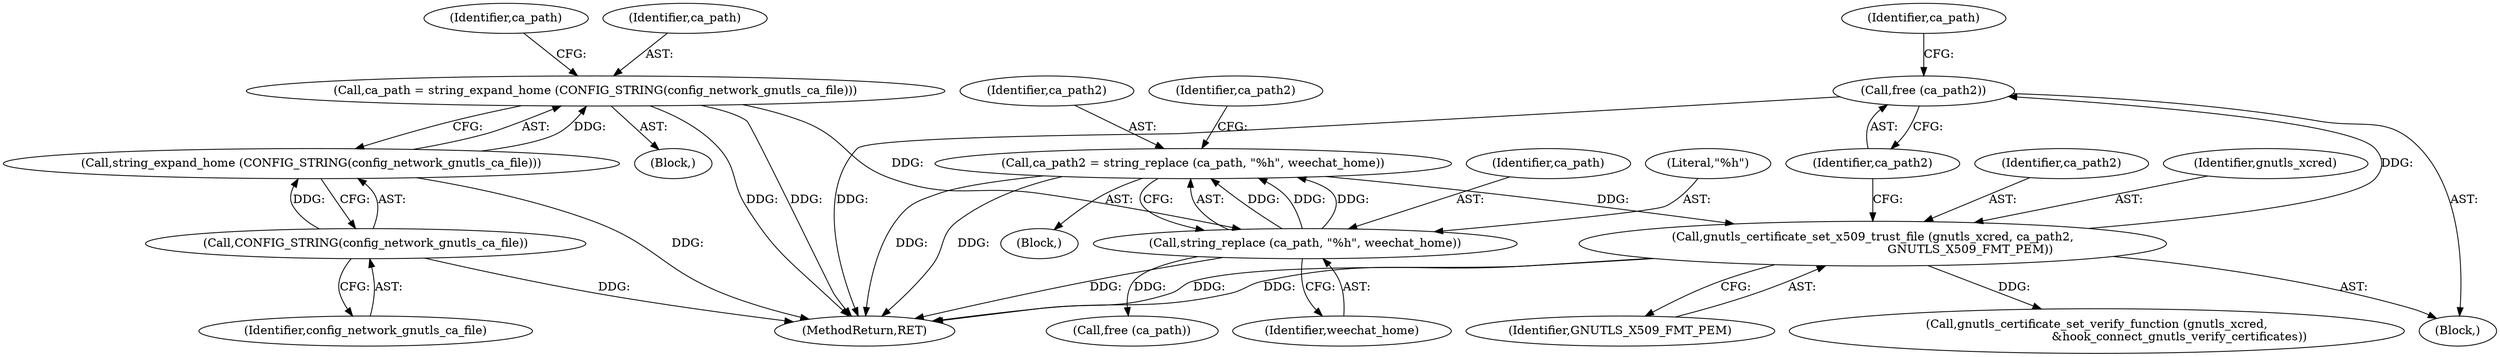 digraph "0_savannah_c265cad1c95b84abfd4e8d861f25926ef13b5d91_0@API" {
"1000129" [label="(Call,free (ca_path2))"];
"1000125" [label="(Call,gnutls_certificate_set_x509_trust_file (gnutls_xcred, ca_path2,\n                                                    GNUTLS_X509_FMT_PEM))"];
"1000116" [label="(Call,ca_path2 = string_replace (ca_path, \"%h\", weechat_home))"];
"1000118" [label="(Call,string_replace (ca_path, \"%h\", weechat_home))"];
"1000108" [label="(Call,ca_path = string_expand_home (CONFIG_STRING(config_network_gnutls_ca_file)))"];
"1000110" [label="(Call,string_expand_home (CONFIG_STRING(config_network_gnutls_ca_file)))"];
"1000111" [label="(Call,CONFIG_STRING(config_network_gnutls_ca_file))"];
"1000128" [label="(Identifier,GNUTLS_X509_FMT_PEM)"];
"1000101" [label="(Block,)"];
"1000110" [label="(Call,string_expand_home (CONFIG_STRING(config_network_gnutls_ca_file)))"];
"1000112" [label="(Identifier,config_network_gnutls_ca_file)"];
"1000119" [label="(Identifier,ca_path)"];
"1000117" [label="(Identifier,ca_path2)"];
"1000109" [label="(Identifier,ca_path)"];
"1000120" [label="(Literal,\"%h\")"];
"1000108" [label="(Call,ca_path = string_expand_home (CONFIG_STRING(config_network_gnutls_ca_file)))"];
"1000152" [label="(MethodReturn,RET)"];
"1000125" [label="(Call,gnutls_certificate_set_x509_trust_file (gnutls_xcred, ca_path2,\n                                                    GNUTLS_X509_FMT_PEM))"];
"1000131" [label="(Call,free (ca_path))"];
"1000116" [label="(Call,ca_path2 = string_replace (ca_path, \"%h\", weechat_home))"];
"1000127" [label="(Identifier,ca_path2)"];
"1000132" [label="(Identifier,ca_path)"];
"1000118" [label="(Call,string_replace (ca_path, \"%h\", weechat_home))"];
"1000115" [label="(Block,)"];
"1000121" [label="(Identifier,weechat_home)"];
"1000114" [label="(Identifier,ca_path)"];
"1000123" [label="(Identifier,ca_path2)"];
"1000133" [label="(Call,gnutls_certificate_set_verify_function (gnutls_xcred,\n                                            &hook_connect_gnutls_verify_certificates))"];
"1000130" [label="(Identifier,ca_path2)"];
"1000124" [label="(Block,)"];
"1000129" [label="(Call,free (ca_path2))"];
"1000126" [label="(Identifier,gnutls_xcred)"];
"1000111" [label="(Call,CONFIG_STRING(config_network_gnutls_ca_file))"];
"1000129" -> "1000124"  [label="AST: "];
"1000129" -> "1000130"  [label="CFG: "];
"1000130" -> "1000129"  [label="AST: "];
"1000132" -> "1000129"  [label="CFG: "];
"1000129" -> "1000152"  [label="DDG: "];
"1000125" -> "1000129"  [label="DDG: "];
"1000125" -> "1000124"  [label="AST: "];
"1000125" -> "1000128"  [label="CFG: "];
"1000126" -> "1000125"  [label="AST: "];
"1000127" -> "1000125"  [label="AST: "];
"1000128" -> "1000125"  [label="AST: "];
"1000130" -> "1000125"  [label="CFG: "];
"1000125" -> "1000152"  [label="DDG: "];
"1000125" -> "1000152"  [label="DDG: "];
"1000116" -> "1000125"  [label="DDG: "];
"1000125" -> "1000133"  [label="DDG: "];
"1000116" -> "1000115"  [label="AST: "];
"1000116" -> "1000118"  [label="CFG: "];
"1000117" -> "1000116"  [label="AST: "];
"1000118" -> "1000116"  [label="AST: "];
"1000123" -> "1000116"  [label="CFG: "];
"1000116" -> "1000152"  [label="DDG: "];
"1000116" -> "1000152"  [label="DDG: "];
"1000118" -> "1000116"  [label="DDG: "];
"1000118" -> "1000116"  [label="DDG: "];
"1000118" -> "1000116"  [label="DDG: "];
"1000118" -> "1000121"  [label="CFG: "];
"1000119" -> "1000118"  [label="AST: "];
"1000120" -> "1000118"  [label="AST: "];
"1000121" -> "1000118"  [label="AST: "];
"1000118" -> "1000152"  [label="DDG: "];
"1000108" -> "1000118"  [label="DDG: "];
"1000118" -> "1000131"  [label="DDG: "];
"1000108" -> "1000101"  [label="AST: "];
"1000108" -> "1000110"  [label="CFG: "];
"1000109" -> "1000108"  [label="AST: "];
"1000110" -> "1000108"  [label="AST: "];
"1000114" -> "1000108"  [label="CFG: "];
"1000108" -> "1000152"  [label="DDG: "];
"1000108" -> "1000152"  [label="DDG: "];
"1000110" -> "1000108"  [label="DDG: "];
"1000110" -> "1000111"  [label="CFG: "];
"1000111" -> "1000110"  [label="AST: "];
"1000110" -> "1000152"  [label="DDG: "];
"1000111" -> "1000110"  [label="DDG: "];
"1000111" -> "1000112"  [label="CFG: "];
"1000112" -> "1000111"  [label="AST: "];
"1000111" -> "1000152"  [label="DDG: "];
}

